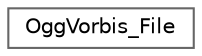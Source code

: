 digraph "Graphical Class Hierarchy"
{
 // LATEX_PDF_SIZE
  bgcolor="transparent";
  edge [fontname=Helvetica,fontsize=10,labelfontname=Helvetica,labelfontsize=10];
  node [fontname=Helvetica,fontsize=10,shape=box,height=0.2,width=0.4];
  rankdir="LR";
  Node0 [id="Node000000",label="OggVorbis_File",height=0.2,width=0.4,color="grey40", fillcolor="white", style="filled",URL="$struct_ogg_vorbis___file.html",tooltip=" "];
}
